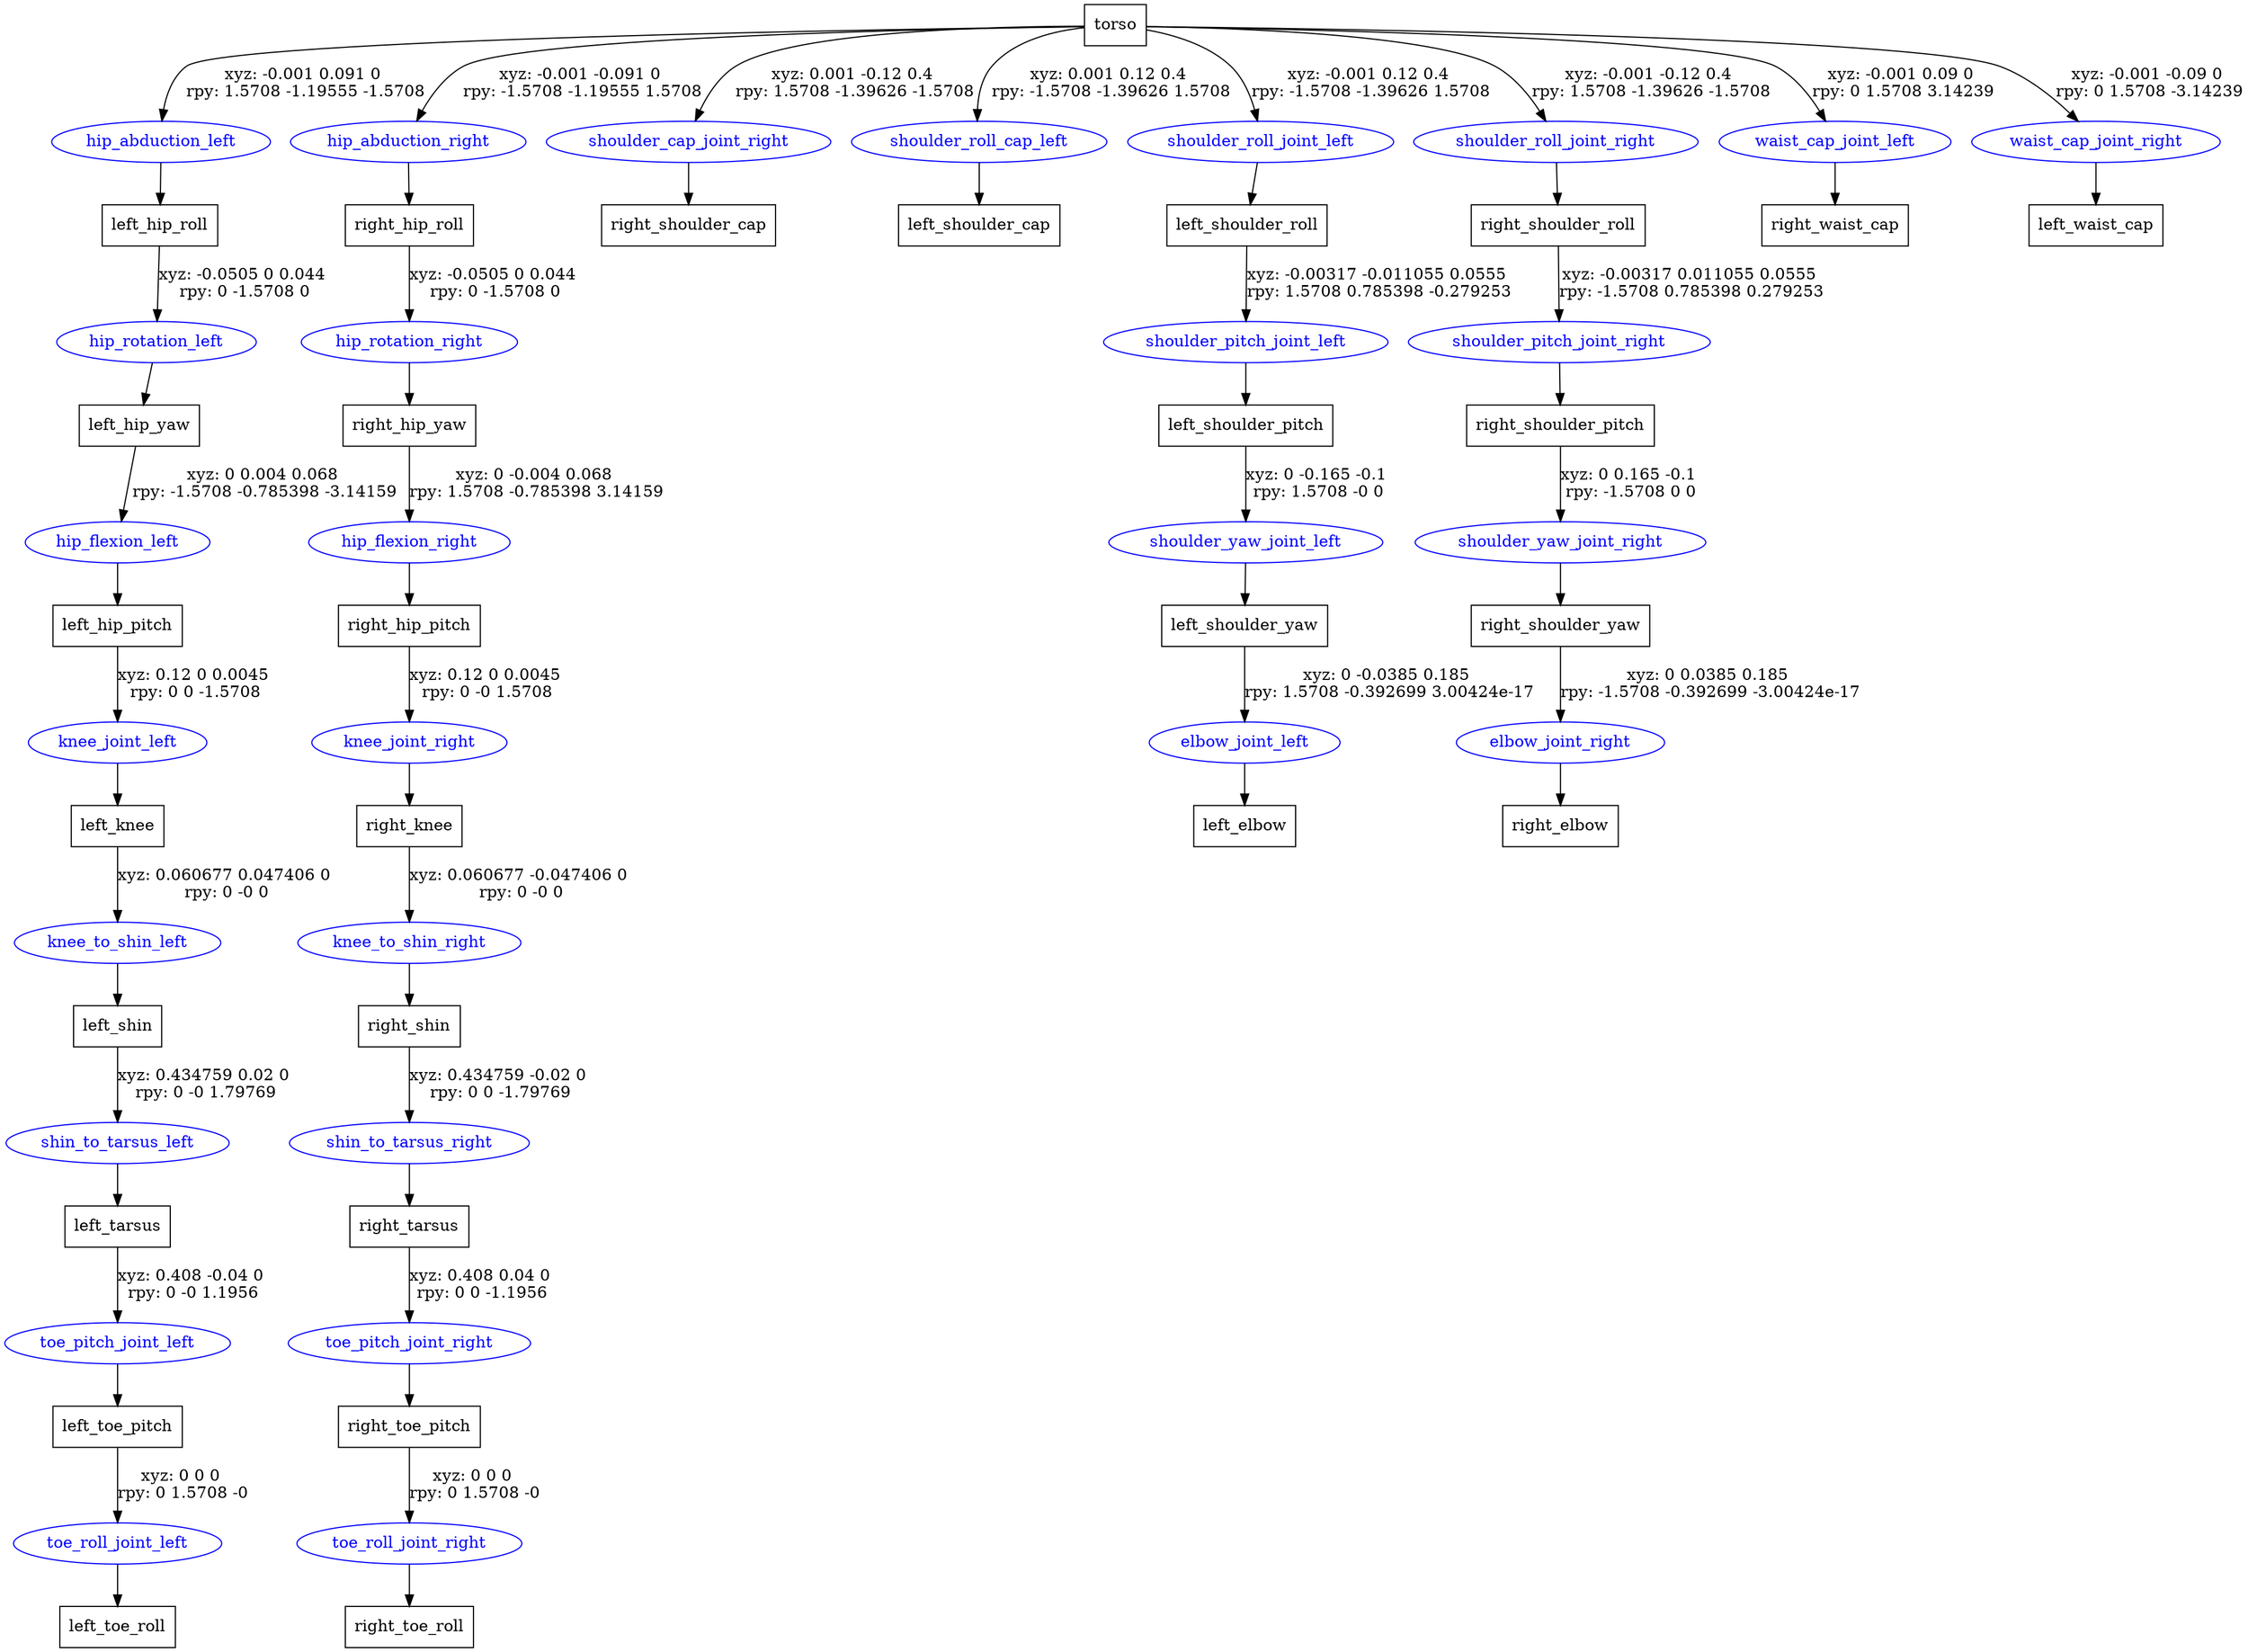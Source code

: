 digraph G {
node [shape=box];
"torso" [label="torso"];
"left_hip_roll" [label="left_hip_roll"];
"left_hip_yaw" [label="left_hip_yaw"];
"left_hip_pitch" [label="left_hip_pitch"];
"left_knee" [label="left_knee"];
"left_shin" [label="left_shin"];
"left_tarsus" [label="left_tarsus"];
"left_toe_pitch" [label="left_toe_pitch"];
"left_toe_roll" [label="left_toe_roll"];
"right_hip_roll" [label="right_hip_roll"];
"right_hip_yaw" [label="right_hip_yaw"];
"right_hip_pitch" [label="right_hip_pitch"];
"right_knee" [label="right_knee"];
"right_shin" [label="right_shin"];
"right_tarsus" [label="right_tarsus"];
"right_toe_pitch" [label="right_toe_pitch"];
"right_toe_roll" [label="right_toe_roll"];
"right_shoulder_cap" [label="right_shoulder_cap"];
"left_shoulder_cap" [label="left_shoulder_cap"];
"left_shoulder_roll" [label="left_shoulder_roll"];
"left_shoulder_pitch" [label="left_shoulder_pitch"];
"left_shoulder_yaw" [label="left_shoulder_yaw"];
"left_elbow" [label="left_elbow"];
"right_shoulder_roll" [label="right_shoulder_roll"];
"right_shoulder_pitch" [label="right_shoulder_pitch"];
"right_shoulder_yaw" [label="right_shoulder_yaw"];
"right_elbow" [label="right_elbow"];
"right_waist_cap" [label="right_waist_cap"];
"left_waist_cap" [label="left_waist_cap"];
node [shape=ellipse, color=blue, fontcolor=blue];
"torso" -> "hip_abduction_left" [label="xyz: -0.001 0.091 0 \nrpy: 1.5708 -1.19555 -1.5708"]
"hip_abduction_left" -> "left_hip_roll"
"left_hip_roll" -> "hip_rotation_left" [label="xyz: -0.0505 0 0.044 \nrpy: 0 -1.5708 0"]
"hip_rotation_left" -> "left_hip_yaw"
"left_hip_yaw" -> "hip_flexion_left" [label="xyz: 0 0.004 0.068 \nrpy: -1.5708 -0.785398 -3.14159"]
"hip_flexion_left" -> "left_hip_pitch"
"left_hip_pitch" -> "knee_joint_left" [label="xyz: 0.12 0 0.0045 \nrpy: 0 0 -1.5708"]
"knee_joint_left" -> "left_knee"
"left_knee" -> "knee_to_shin_left" [label="xyz: 0.060677 0.047406 0 \nrpy: 0 -0 0"]
"knee_to_shin_left" -> "left_shin"
"left_shin" -> "shin_to_tarsus_left" [label="xyz: 0.434759 0.02 0 \nrpy: 0 -0 1.79769"]
"shin_to_tarsus_left" -> "left_tarsus"
"left_tarsus" -> "toe_pitch_joint_left" [label="xyz: 0.408 -0.04 0 \nrpy: 0 -0 1.1956"]
"toe_pitch_joint_left" -> "left_toe_pitch"
"left_toe_pitch" -> "toe_roll_joint_left" [label="xyz: 0 0 0 \nrpy: 0 1.5708 -0"]
"toe_roll_joint_left" -> "left_toe_roll"
"torso" -> "hip_abduction_right" [label="xyz: -0.001 -0.091 0 \nrpy: -1.5708 -1.19555 1.5708"]
"hip_abduction_right" -> "right_hip_roll"
"right_hip_roll" -> "hip_rotation_right" [label="xyz: -0.0505 0 0.044 \nrpy: 0 -1.5708 0"]
"hip_rotation_right" -> "right_hip_yaw"
"right_hip_yaw" -> "hip_flexion_right" [label="xyz: 0 -0.004 0.068 \nrpy: 1.5708 -0.785398 3.14159"]
"hip_flexion_right" -> "right_hip_pitch"
"right_hip_pitch" -> "knee_joint_right" [label="xyz: 0.12 0 0.0045 \nrpy: 0 -0 1.5708"]
"knee_joint_right" -> "right_knee"
"right_knee" -> "knee_to_shin_right" [label="xyz: 0.060677 -0.047406 0 \nrpy: 0 -0 0"]
"knee_to_shin_right" -> "right_shin"
"right_shin" -> "shin_to_tarsus_right" [label="xyz: 0.434759 -0.02 0 \nrpy: 0 0 -1.79769"]
"shin_to_tarsus_right" -> "right_tarsus"
"right_tarsus" -> "toe_pitch_joint_right" [label="xyz: 0.408 0.04 0 \nrpy: 0 0 -1.1956"]
"toe_pitch_joint_right" -> "right_toe_pitch"
"right_toe_pitch" -> "toe_roll_joint_right" [label="xyz: 0 0 0 \nrpy: 0 1.5708 -0"]
"toe_roll_joint_right" -> "right_toe_roll"
"torso" -> "shoulder_cap_joint_right" [label="xyz: 0.001 -0.12 0.4 \nrpy: 1.5708 -1.39626 -1.5708"]
"shoulder_cap_joint_right" -> "right_shoulder_cap"
"torso" -> "shoulder_roll_cap_left" [label="xyz: 0.001 0.12 0.4 \nrpy: -1.5708 -1.39626 1.5708"]
"shoulder_roll_cap_left" -> "left_shoulder_cap"
"torso" -> "shoulder_roll_joint_left" [label="xyz: -0.001 0.12 0.4 \nrpy: -1.5708 -1.39626 1.5708"]
"shoulder_roll_joint_left" -> "left_shoulder_roll"
"left_shoulder_roll" -> "shoulder_pitch_joint_left" [label="xyz: -0.00317 -0.011055 0.0555 \nrpy: 1.5708 0.785398 -0.279253"]
"shoulder_pitch_joint_left" -> "left_shoulder_pitch"
"left_shoulder_pitch" -> "shoulder_yaw_joint_left" [label="xyz: 0 -0.165 -0.1 \nrpy: 1.5708 -0 0"]
"shoulder_yaw_joint_left" -> "left_shoulder_yaw"
"left_shoulder_yaw" -> "elbow_joint_left" [label="xyz: 0 -0.0385 0.185 \nrpy: 1.5708 -0.392699 3.00424e-17"]
"elbow_joint_left" -> "left_elbow"
"torso" -> "shoulder_roll_joint_right" [label="xyz: -0.001 -0.12 0.4 \nrpy: 1.5708 -1.39626 -1.5708"]
"shoulder_roll_joint_right" -> "right_shoulder_roll"
"right_shoulder_roll" -> "shoulder_pitch_joint_right" [label="xyz: -0.00317 0.011055 0.0555 \nrpy: -1.5708 0.785398 0.279253"]
"shoulder_pitch_joint_right" -> "right_shoulder_pitch"
"right_shoulder_pitch" -> "shoulder_yaw_joint_right" [label="xyz: 0 0.165 -0.1 \nrpy: -1.5708 0 0"]
"shoulder_yaw_joint_right" -> "right_shoulder_yaw"
"right_shoulder_yaw" -> "elbow_joint_right" [label="xyz: 0 0.0385 0.185 \nrpy: -1.5708 -0.392699 -3.00424e-17"]
"elbow_joint_right" -> "right_elbow"
"torso" -> "waist_cap_joint_left" [label="xyz: -0.001 0.09 0 \nrpy: 0 1.5708 3.14239"]
"waist_cap_joint_left" -> "right_waist_cap"
"torso" -> "waist_cap_joint_right" [label="xyz: -0.001 -0.09 0 \nrpy: 0 1.5708 -3.14239"]
"waist_cap_joint_right" -> "left_waist_cap"
}
